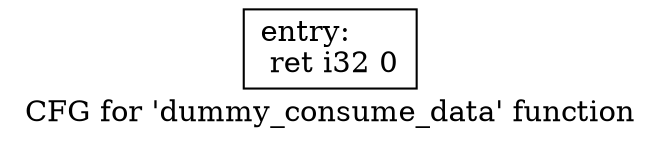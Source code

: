 digraph "CFG for 'dummy_consume_data' function" {
	label="CFG for 'dummy_consume_data' function";

	Node0x585d0b0 [shape=record,label="{entry:\l  ret i32 0\l}"];
}

